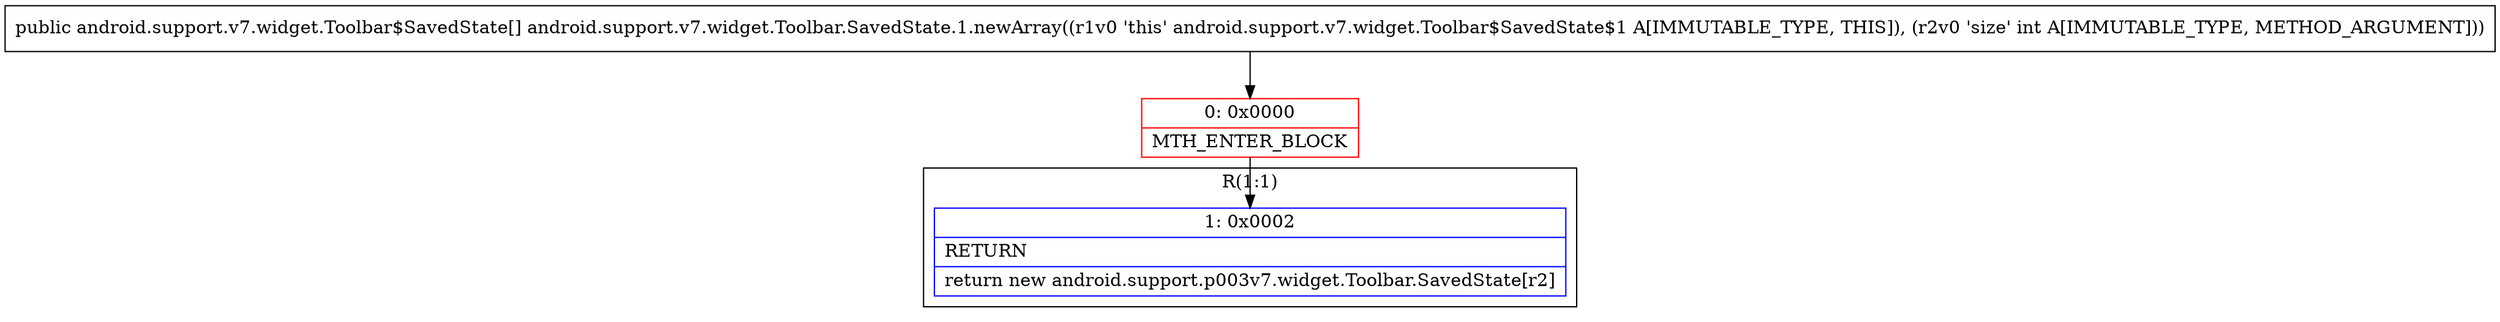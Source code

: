 digraph "CFG forandroid.support.v7.widget.Toolbar.SavedState.1.newArray(I)[Landroid\/support\/v7\/widget\/Toolbar$SavedState;" {
subgraph cluster_Region_1434138325 {
label = "R(1:1)";
node [shape=record,color=blue];
Node_1 [shape=record,label="{1\:\ 0x0002|RETURN\l|return new android.support.p003v7.widget.Toolbar.SavedState[r2]\l}"];
}
Node_0 [shape=record,color=red,label="{0\:\ 0x0000|MTH_ENTER_BLOCK\l}"];
MethodNode[shape=record,label="{public android.support.v7.widget.Toolbar$SavedState[] android.support.v7.widget.Toolbar.SavedState.1.newArray((r1v0 'this' android.support.v7.widget.Toolbar$SavedState$1 A[IMMUTABLE_TYPE, THIS]), (r2v0 'size' int A[IMMUTABLE_TYPE, METHOD_ARGUMENT])) }"];
MethodNode -> Node_0;
Node_0 -> Node_1;
}

